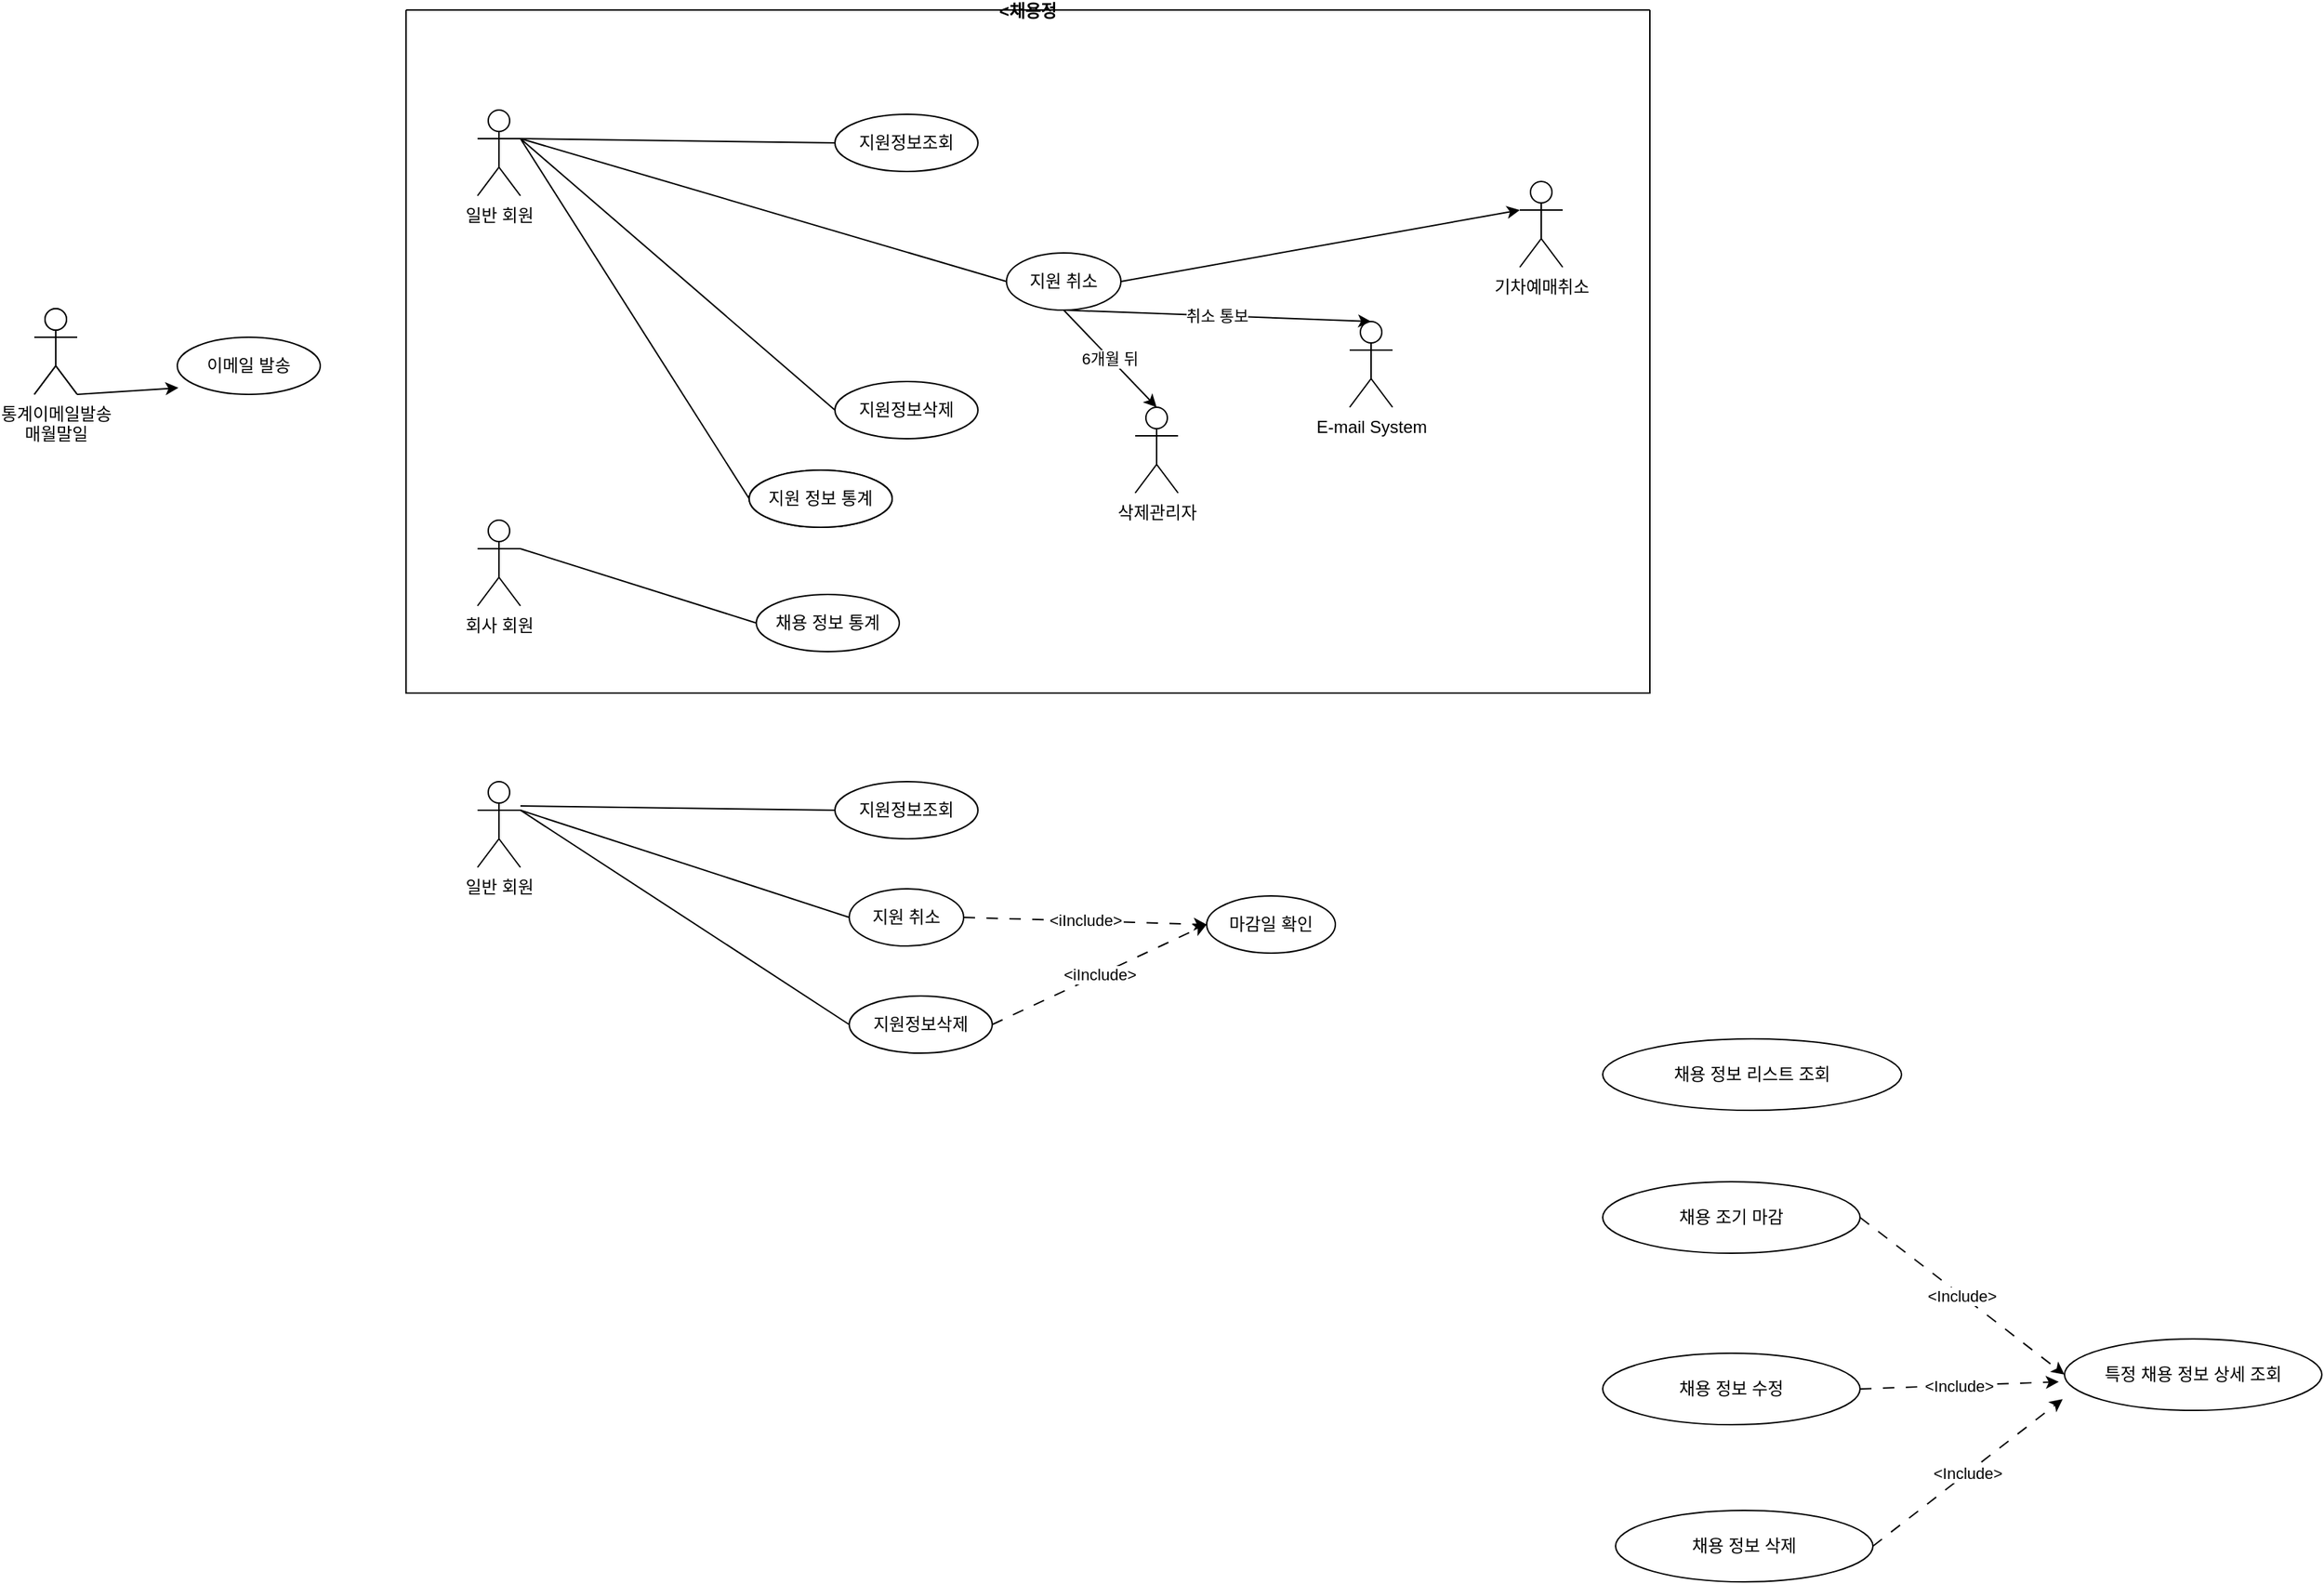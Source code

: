 <mxfile version="21.1.5" type="github">
  <diagram name="지원기능" id="UPAmNvmZ-K9R0Tg9lCOD">
    <mxGraphModel dx="2294" dy="2702" grid="1" gridSize="10" guides="1" tooltips="1" connect="1" arrows="1" fold="1" page="1" pageScale="1" pageWidth="827" pageHeight="1169" math="0" shadow="0">
      <root>
        <mxCell id="0" />
        <mxCell id="1" parent="0" />
        <mxCell id="RSWRGFQSnWnRpEEUj8jb-1" value="일반 회원" style="shape=umlActor;verticalLabelPosition=bottom;verticalAlign=top;html=1;outlineConnect=0;" parent="1" vertex="1">
          <mxGeometry x="40" y="40" width="30" height="60" as="geometry" />
        </mxCell>
        <mxCell id="RSWRGFQSnWnRpEEUj8jb-2" value="회사 회원" style="shape=umlActor;verticalLabelPosition=bottom;verticalAlign=top;html=1;outlineConnect=0;" parent="1" vertex="1">
          <mxGeometry x="40" y="327" width="30" height="60" as="geometry" />
        </mxCell>
        <mxCell id="RSWRGFQSnWnRpEEUj8jb-3" value="지원정보조회" style="ellipse;whiteSpace=wrap;html=1;" parent="1" vertex="1">
          <mxGeometry x="290" y="43" width="100" height="40" as="geometry" />
        </mxCell>
        <mxCell id="RSWRGFQSnWnRpEEUj8jb-19" value="" style="endArrow=none;html=1;rounded=0;entryX=0;entryY=0.5;entryDx=0;entryDy=0;exitX=1;exitY=0.333;exitDx=0;exitDy=0;exitPerimeter=0;" parent="1" source="RSWRGFQSnWnRpEEUj8jb-1" target="RSWRGFQSnWnRpEEUj8jb-3" edge="1">
          <mxGeometry width="50" height="50" relative="1" as="geometry">
            <mxPoint x="80" y="70" as="sourcePoint" />
            <mxPoint x="460" y="100" as="targetPoint" />
          </mxGeometry>
        </mxCell>
        <mxCell id="RSWRGFQSnWnRpEEUj8jb-23" value="지원정보삭제" style="ellipse;whiteSpace=wrap;html=1;" parent="1" vertex="1">
          <mxGeometry x="290" y="230" width="100" height="40" as="geometry" />
        </mxCell>
        <mxCell id="RSWRGFQSnWnRpEEUj8jb-24" value="" style="endArrow=none;html=1;rounded=0;entryX=0;entryY=0.5;entryDx=0;entryDy=0;exitX=1;exitY=0.333;exitDx=0;exitDy=0;exitPerimeter=0;" parent="1" source="RSWRGFQSnWnRpEEUj8jb-1" target="RSWRGFQSnWnRpEEUj8jb-23" edge="1">
          <mxGeometry width="50" height="50" relative="1" as="geometry">
            <mxPoint x="80" y="70" as="sourcePoint" />
            <mxPoint x="300" y="73" as="targetPoint" />
          </mxGeometry>
        </mxCell>
        <mxCell id="RSWRGFQSnWnRpEEUj8jb-28" value="&lt;채용정" style="swimlane;startSize=0;" parent="1" vertex="1">
          <mxGeometry x="-10" y="-30" width="870" height="478" as="geometry" />
        </mxCell>
        <mxCell id="ywEW3Zn0HRga_1FKV1Z--3" value="채용 정보 통계" style="ellipse;whiteSpace=wrap;html=1;" vertex="1" parent="RSWRGFQSnWnRpEEUj8jb-28">
          <mxGeometry x="245" y="409" width="100" height="40" as="geometry" />
        </mxCell>
        <mxCell id="ywEW3Zn0HRga_1FKV1Z--39" value="삭제관리자" style="shape=umlActor;verticalLabelPosition=bottom;verticalAlign=top;html=1;outlineConnect=0;" vertex="1" parent="RSWRGFQSnWnRpEEUj8jb-28">
          <mxGeometry x="510" y="278" width="30" height="60" as="geometry" />
        </mxCell>
        <mxCell id="RSWRGFQSnWnRpEEUj8jb-20" value="E-mail System" style="shape=umlActor;verticalLabelPosition=bottom;verticalAlign=top;html=1;outlineConnect=0;" parent="RSWRGFQSnWnRpEEUj8jb-28" vertex="1">
          <mxGeometry x="660" y="218" width="30" height="60" as="geometry" />
        </mxCell>
        <mxCell id="RSWRGFQSnWnRpEEUj8jb-12" value="지원 취소" style="ellipse;whiteSpace=wrap;html=1;" parent="RSWRGFQSnWnRpEEUj8jb-28" vertex="1">
          <mxGeometry x="420" y="170" width="80" height="40" as="geometry" />
        </mxCell>
        <mxCell id="RSWRGFQSnWnRpEEUj8jb-22" value="취소 통보" style="endArrow=classic;html=1;rounded=0;entryX=0.5;entryY=0;entryDx=0;entryDy=0;entryPerimeter=0;exitX=0.5;exitY=1;exitDx=0;exitDy=0;" parent="RSWRGFQSnWnRpEEUj8jb-28" source="RSWRGFQSnWnRpEEUj8jb-12" target="RSWRGFQSnWnRpEEUj8jb-20" edge="1">
          <mxGeometry width="50" height="50" relative="1" as="geometry">
            <mxPoint x="420" y="180" as="sourcePoint" />
            <mxPoint x="470" y="130" as="targetPoint" />
          </mxGeometry>
        </mxCell>
        <mxCell id="ywEW3Zn0HRga_1FKV1Z--2" value="6개월 뒤" style="endArrow=classic;html=1;rounded=0;entryX=0.5;entryY=0;entryDx=0;entryDy=0;exitX=0.5;exitY=1;exitDx=0;exitDy=0;entryPerimeter=0;" edge="1" parent="RSWRGFQSnWnRpEEUj8jb-28" source="RSWRGFQSnWnRpEEUj8jb-12" target="ywEW3Zn0HRga_1FKV1Z--39">
          <mxGeometry width="50" height="50" relative="1" as="geometry">
            <mxPoint x="600" y="203" as="sourcePoint" />
            <mxPoint x="599" y="310" as="targetPoint" />
          </mxGeometry>
        </mxCell>
        <mxCell id="ywEW3Zn0HRga_1FKV1Z--50" value="지원 정보 통계" style="ellipse;whiteSpace=wrap;html=1;" vertex="1" parent="RSWRGFQSnWnRpEEUj8jb-28">
          <mxGeometry x="240" y="322" width="100" height="40" as="geometry" />
        </mxCell>
        <mxCell id="RSWRGFQSnWnRpEEUj8jb-31" value="" style="endArrow=classic;html=1;rounded=0;exitX=1;exitY=0.5;exitDx=0;exitDy=0;entryX=0;entryY=0.333;entryDx=0;entryDy=0;entryPerimeter=0;" parent="1" source="RSWRGFQSnWnRpEEUj8jb-12" target="ywEW3Zn0HRga_1FKV1Z--41" edge="1">
          <mxGeometry width="50" height="50" relative="1" as="geometry">
            <mxPoint x="410" y="280" as="sourcePoint" />
            <mxPoint x="800" y="130" as="targetPoint" />
          </mxGeometry>
        </mxCell>
        <mxCell id="ywEW3Zn0HRga_1FKV1Z--5" value="" style="endArrow=none;html=1;rounded=0;exitX=1;exitY=0.333;exitDx=0;exitDy=0;exitPerimeter=0;entryX=0;entryY=0.5;entryDx=0;entryDy=0;" edge="1" parent="1" source="RSWRGFQSnWnRpEEUj8jb-1" target="ywEW3Zn0HRga_1FKV1Z--50">
          <mxGeometry width="50" height="50" relative="1" as="geometry">
            <mxPoint x="380" y="180" as="sourcePoint" />
            <mxPoint x="430" y="130" as="targetPoint" />
          </mxGeometry>
        </mxCell>
        <mxCell id="ywEW3Zn0HRga_1FKV1Z--6" value="" style="endArrow=none;html=1;rounded=0;entryX=0;entryY=0.5;entryDx=0;entryDy=0;exitX=1;exitY=0.333;exitDx=0;exitDy=0;exitPerimeter=0;" edge="1" parent="1" source="RSWRGFQSnWnRpEEUj8jb-2" target="ywEW3Zn0HRga_1FKV1Z--3">
          <mxGeometry width="50" height="50" relative="1" as="geometry">
            <mxPoint x="70" y="357" as="sourcePoint" />
            <mxPoint x="430" y="130" as="targetPoint" />
          </mxGeometry>
        </mxCell>
        <mxCell id="ywEW3Zn0HRga_1FKV1Z--14" value="특정 채용 정보 상세 조회" style="ellipse;whiteSpace=wrap;html=1;" vertex="1" parent="1">
          <mxGeometry x="1150" y="900" width="180" height="50" as="geometry" />
        </mxCell>
        <mxCell id="ywEW3Zn0HRga_1FKV1Z--15" value="채용 조기 마감" style="ellipse;whiteSpace=wrap;html=1;" vertex="1" parent="1">
          <mxGeometry x="827" y="790" width="180" height="50" as="geometry" />
        </mxCell>
        <mxCell id="ywEW3Zn0HRga_1FKV1Z--16" value="채용 정보 수정" style="ellipse;whiteSpace=wrap;html=1;" vertex="1" parent="1">
          <mxGeometry x="827" y="910" width="180" height="50" as="geometry" />
        </mxCell>
        <mxCell id="ywEW3Zn0HRga_1FKV1Z--17" value="채용 정보 삭제" style="ellipse;whiteSpace=wrap;html=1;" vertex="1" parent="1">
          <mxGeometry x="836" y="1020" width="180" height="50" as="geometry" />
        </mxCell>
        <mxCell id="ywEW3Zn0HRga_1FKV1Z--19" value="&amp;lt;Include&amp;gt;" style="rounded=0;orthogonalLoop=1;jettySize=auto;html=1;exitX=1;exitY=0.5;exitDx=0;exitDy=0;entryX=0;entryY=0.5;entryDx=0;entryDy=0;shadow=0;fillColor=none;dashed=1;dashPattern=8 8;" edge="1" parent="1" source="ywEW3Zn0HRga_1FKV1Z--15" target="ywEW3Zn0HRga_1FKV1Z--14">
          <mxGeometry relative="1" as="geometry">
            <mxPoint x="1206" y="840" as="sourcePoint" />
            <mxPoint x="1056" y="760" as="targetPoint" />
          </mxGeometry>
        </mxCell>
        <mxCell id="ywEW3Zn0HRga_1FKV1Z--20" value="&amp;lt;Include&amp;gt;" style="rounded=0;orthogonalLoop=1;jettySize=auto;html=1;exitX=1;exitY=0.5;exitDx=0;exitDy=0;shadow=0;fillColor=none;dashed=1;dashPattern=8 8;" edge="1" parent="1" source="ywEW3Zn0HRga_1FKV1Z--16">
          <mxGeometry relative="1" as="geometry">
            <mxPoint x="1017" y="825" as="sourcePoint" />
            <mxPoint x="1146" y="930" as="targetPoint" />
          </mxGeometry>
        </mxCell>
        <mxCell id="ywEW3Zn0HRga_1FKV1Z--21" value="&amp;lt;Include&amp;gt;" style="rounded=0;orthogonalLoop=1;jettySize=auto;html=1;exitX=1;exitY=0.5;exitDx=0;exitDy=0;entryX=-0.007;entryY=0.842;entryDx=0;entryDy=0;shadow=0;fillColor=none;dashed=1;dashPattern=8 8;entryPerimeter=0;" edge="1" parent="1" source="ywEW3Zn0HRga_1FKV1Z--17" target="ywEW3Zn0HRga_1FKV1Z--14">
          <mxGeometry relative="1" as="geometry">
            <mxPoint x="1027" y="835" as="sourcePoint" />
            <mxPoint x="1170" y="945" as="targetPoint" />
          </mxGeometry>
        </mxCell>
        <mxCell id="ywEW3Zn0HRga_1FKV1Z--23" value="채용 정보 리스트 조회" style="ellipse;whiteSpace=wrap;html=1;" vertex="1" parent="1">
          <mxGeometry x="827" y="690" width="209" height="50" as="geometry" />
        </mxCell>
        <mxCell id="ywEW3Zn0HRga_1FKV1Z--25" value="일반 회원" style="shape=umlActor;verticalLabelPosition=bottom;verticalAlign=top;html=1;outlineConnect=0;" vertex="1" parent="1">
          <mxGeometry x="40" y="510" width="30" height="60" as="geometry" />
        </mxCell>
        <mxCell id="ywEW3Zn0HRga_1FKV1Z--26" value="지원정보조회" style="ellipse;whiteSpace=wrap;html=1;" vertex="1" parent="1">
          <mxGeometry x="290" y="510" width="100" height="40" as="geometry" />
        </mxCell>
        <mxCell id="ywEW3Zn0HRga_1FKV1Z--27" value="" style="endArrow=none;html=1;rounded=0;entryX=0;entryY=0.5;entryDx=0;entryDy=0;exitX=1;exitY=0.333;exitDx=0;exitDy=0;exitPerimeter=0;" edge="1" parent="1" target="ywEW3Zn0HRga_1FKV1Z--26">
          <mxGeometry width="50" height="50" relative="1" as="geometry">
            <mxPoint x="70" y="527" as="sourcePoint" />
            <mxPoint x="460" y="567" as="targetPoint" />
          </mxGeometry>
        </mxCell>
        <mxCell id="ywEW3Zn0HRga_1FKV1Z--30" value="지원 취소" style="ellipse;whiteSpace=wrap;html=1;" vertex="1" parent="1">
          <mxGeometry x="300" y="585" width="80" height="40" as="geometry" />
        </mxCell>
        <mxCell id="ywEW3Zn0HRga_1FKV1Z--31" value="지원정보삭제" style="ellipse;whiteSpace=wrap;html=1;" vertex="1" parent="1">
          <mxGeometry x="300" y="660" width="100" height="40" as="geometry" />
        </mxCell>
        <mxCell id="ywEW3Zn0HRga_1FKV1Z--32" value="" style="endArrow=none;html=1;rounded=0;entryX=0;entryY=0.5;entryDx=0;entryDy=0;" edge="1" parent="1" target="ywEW3Zn0HRga_1FKV1Z--30">
          <mxGeometry width="50" height="50" relative="1" as="geometry">
            <mxPoint x="70" y="530" as="sourcePoint" />
            <mxPoint x="300" y="540" as="targetPoint" />
          </mxGeometry>
        </mxCell>
        <mxCell id="ywEW3Zn0HRga_1FKV1Z--33" value="" style="endArrow=none;html=1;rounded=0;entryX=0;entryY=0.5;entryDx=0;entryDy=0;exitX=1;exitY=0.333;exitDx=0;exitDy=0;exitPerimeter=0;" edge="1" parent="1" source="ywEW3Zn0HRga_1FKV1Z--25" target="ywEW3Zn0HRga_1FKV1Z--31">
          <mxGeometry width="50" height="50" relative="1" as="geometry">
            <mxPoint x="90" y="547" as="sourcePoint" />
            <mxPoint x="310" y="550" as="targetPoint" />
          </mxGeometry>
        </mxCell>
        <mxCell id="ywEW3Zn0HRga_1FKV1Z--34" value="마감일 확인" style="ellipse;whiteSpace=wrap;html=1;" vertex="1" parent="1">
          <mxGeometry x="550" y="590" width="90" height="40" as="geometry" />
        </mxCell>
        <mxCell id="ywEW3Zn0HRga_1FKV1Z--36" value="&amp;lt;iInclude&amp;gt;" style="rounded=0;orthogonalLoop=1;jettySize=auto;html=1;exitX=1;exitY=0.5;exitDx=0;exitDy=0;shadow=0;fillColor=none;dashed=1;dashPattern=8 8;entryX=0;entryY=0.5;entryDx=0;entryDy=0;" edge="1" parent="1" source="ywEW3Zn0HRga_1FKV1Z--30" target="ywEW3Zn0HRga_1FKV1Z--34">
          <mxGeometry relative="1" as="geometry">
            <mxPoint x="540" y="600" as="sourcePoint" />
            <mxPoint x="620" y="700" as="targetPoint" />
          </mxGeometry>
        </mxCell>
        <mxCell id="ywEW3Zn0HRga_1FKV1Z--38" value="&amp;lt;iInclude&amp;gt;" style="rounded=0;orthogonalLoop=1;jettySize=auto;html=1;exitX=1;exitY=0.5;exitDx=0;exitDy=0;shadow=0;fillColor=none;dashed=1;dashPattern=8 8;" edge="1" parent="1" source="ywEW3Zn0HRga_1FKV1Z--31">
          <mxGeometry relative="1" as="geometry">
            <mxPoint x="390" y="615" as="sourcePoint" />
            <mxPoint x="550" y="610" as="targetPoint" />
          </mxGeometry>
        </mxCell>
        <mxCell id="ywEW3Zn0HRga_1FKV1Z--41" value="기차예매취소" style="shape=umlActor;verticalLabelPosition=bottom;verticalAlign=top;html=1;outlineConnect=0;" vertex="1" parent="1">
          <mxGeometry x="769" y="90" width="30" height="60" as="geometry" />
        </mxCell>
        <mxCell id="ywEW3Zn0HRga_1FKV1Z--46" value="" style="endArrow=none;html=1;rounded=0;entryX=0;entryY=0.5;entryDx=0;entryDy=0;" edge="1" parent="1" target="RSWRGFQSnWnRpEEUj8jb-12">
          <mxGeometry width="50" height="50" relative="1" as="geometry">
            <mxPoint x="70" y="60" as="sourcePoint" />
            <mxPoint x="340" y="130" as="targetPoint" />
          </mxGeometry>
        </mxCell>
        <mxCell id="ywEW3Zn0HRga_1FKV1Z--52" value="통계이메일발송" style="shape=umlActor;verticalLabelPosition=bottom;verticalAlign=top;html=1;outlineConnect=0;" vertex="1" parent="1">
          <mxGeometry x="-270" y="179" width="30" height="60" as="geometry" />
        </mxCell>
        <mxCell id="ywEW3Zn0HRga_1FKV1Z--56" value="&lt;br&gt;매월말일" style="shape=umlActor;verticalLabelPosition=bottom;verticalAlign=top;html=1;outlineConnect=0;" vertex="1" parent="1">
          <mxGeometry x="-270" y="179" width="30" height="60" as="geometry" />
        </mxCell>
        <mxCell id="ywEW3Zn0HRga_1FKV1Z--58" value="지원 정보 통계" style="ellipse;whiteSpace=wrap;html=1;" vertex="1" parent="1">
          <mxGeometry x="230" y="292" width="100" height="40" as="geometry" />
        </mxCell>
        <mxCell id="ywEW3Zn0HRga_1FKV1Z--59" value="이메일 발송" style="ellipse;whiteSpace=wrap;html=1;" vertex="1" parent="1">
          <mxGeometry x="-170" y="199" width="100" height="40" as="geometry" />
        </mxCell>
        <mxCell id="ywEW3Zn0HRga_1FKV1Z--60" value="" style="endArrow=classic;html=1;rounded=0;entryX=0.008;entryY=0.885;entryDx=0;entryDy=0;entryPerimeter=0;exitX=1;exitY=1;exitDx=0;exitDy=0;exitPerimeter=0;" edge="1" parent="1" source="ywEW3Zn0HRga_1FKV1Z--56" target="ywEW3Zn0HRga_1FKV1Z--59">
          <mxGeometry width="50" height="50" relative="1" as="geometry">
            <mxPoint x="10" y="400" as="sourcePoint" />
            <mxPoint x="60" y="350" as="targetPoint" />
          </mxGeometry>
        </mxCell>
      </root>
    </mxGraphModel>
  </diagram>
</mxfile>
